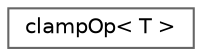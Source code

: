 digraph "Graphical Class Hierarchy"
{
 // LATEX_PDF_SIZE
  bgcolor="transparent";
  edge [fontname=Helvetica,fontsize=10,labelfontname=Helvetica,labelfontsize=10];
  node [fontname=Helvetica,fontsize=10,shape=box,height=0.2,width=0.4];
  rankdir="LR";
  Node0 [id="Node000000",label="clampOp\< T \>",height=0.2,width=0.4,color="grey40", fillcolor="white", style="filled",URL="$structFoam_1_1clampOp.html",tooltip=" "];
}
